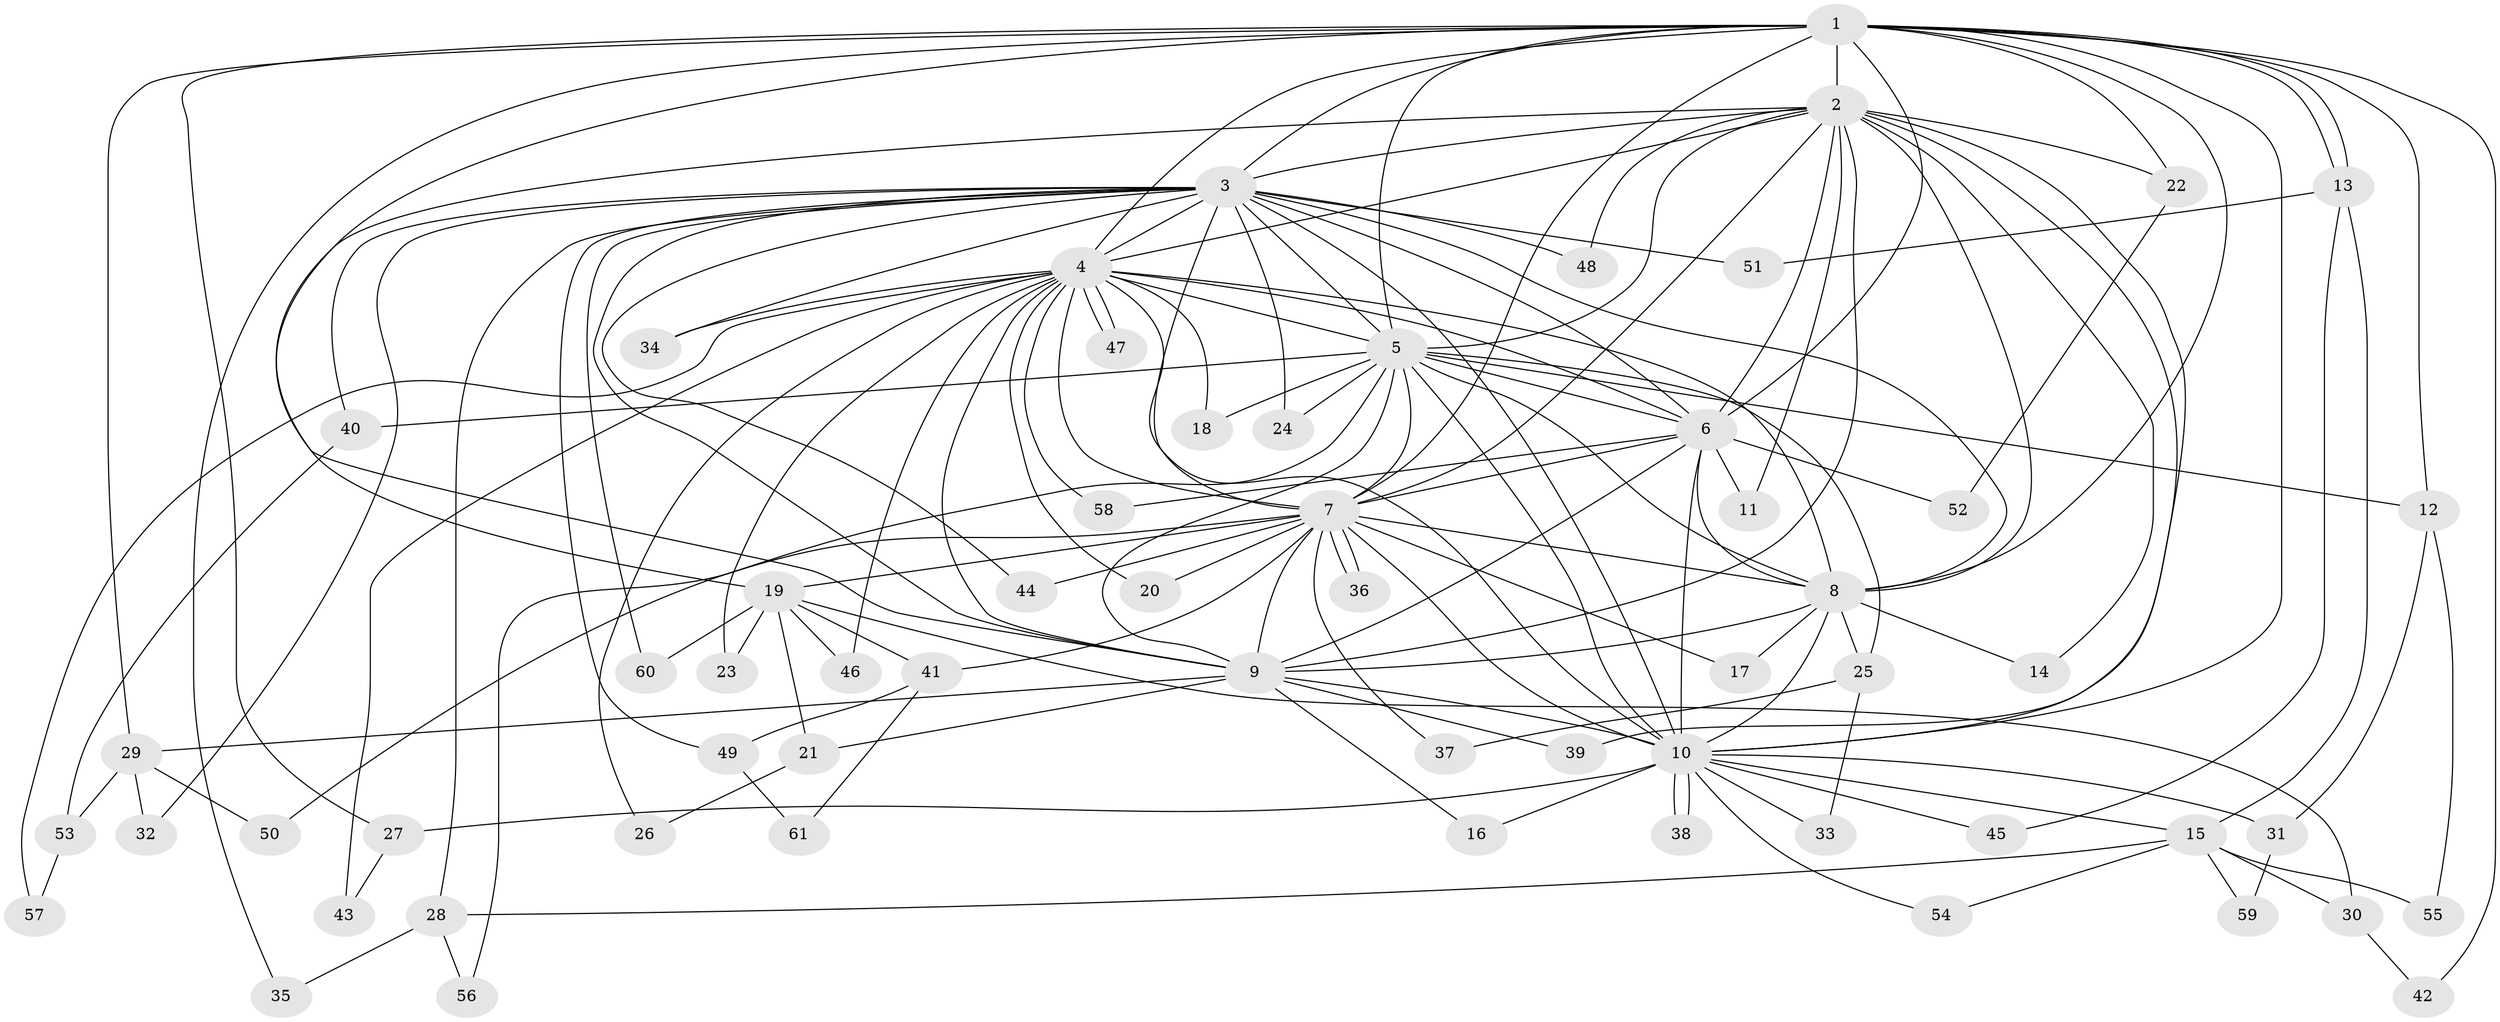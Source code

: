 // Generated by graph-tools (version 1.1) at 2025/13/03/09/25 04:13:55]
// undirected, 61 vertices, 147 edges
graph export_dot {
graph [start="1"]
  node [color=gray90,style=filled];
  1;
  2;
  3;
  4;
  5;
  6;
  7;
  8;
  9;
  10;
  11;
  12;
  13;
  14;
  15;
  16;
  17;
  18;
  19;
  20;
  21;
  22;
  23;
  24;
  25;
  26;
  27;
  28;
  29;
  30;
  31;
  32;
  33;
  34;
  35;
  36;
  37;
  38;
  39;
  40;
  41;
  42;
  43;
  44;
  45;
  46;
  47;
  48;
  49;
  50;
  51;
  52;
  53;
  54;
  55;
  56;
  57;
  58;
  59;
  60;
  61;
  1 -- 2;
  1 -- 3;
  1 -- 4;
  1 -- 5;
  1 -- 6;
  1 -- 7;
  1 -- 8;
  1 -- 9;
  1 -- 10;
  1 -- 12;
  1 -- 13;
  1 -- 13;
  1 -- 22;
  1 -- 27;
  1 -- 29;
  1 -- 35;
  1 -- 42;
  2 -- 3;
  2 -- 4;
  2 -- 5;
  2 -- 6;
  2 -- 7;
  2 -- 8;
  2 -- 9;
  2 -- 10;
  2 -- 11;
  2 -- 14;
  2 -- 19;
  2 -- 22;
  2 -- 39;
  2 -- 48;
  3 -- 4;
  3 -- 5;
  3 -- 6;
  3 -- 7;
  3 -- 8;
  3 -- 9;
  3 -- 10;
  3 -- 24;
  3 -- 28;
  3 -- 32;
  3 -- 34;
  3 -- 40;
  3 -- 44;
  3 -- 48;
  3 -- 49;
  3 -- 51;
  3 -- 60;
  4 -- 5;
  4 -- 6;
  4 -- 7;
  4 -- 8;
  4 -- 9;
  4 -- 10;
  4 -- 18;
  4 -- 20;
  4 -- 23;
  4 -- 26;
  4 -- 34;
  4 -- 43;
  4 -- 46;
  4 -- 47;
  4 -- 47;
  4 -- 57;
  4 -- 58;
  5 -- 6;
  5 -- 7;
  5 -- 8;
  5 -- 9;
  5 -- 10;
  5 -- 12;
  5 -- 18;
  5 -- 24;
  5 -- 25;
  5 -- 40;
  5 -- 56;
  6 -- 7;
  6 -- 8;
  6 -- 9;
  6 -- 10;
  6 -- 11;
  6 -- 52;
  6 -- 58;
  7 -- 8;
  7 -- 9;
  7 -- 10;
  7 -- 17;
  7 -- 19;
  7 -- 20;
  7 -- 36;
  7 -- 36;
  7 -- 37;
  7 -- 41;
  7 -- 44;
  7 -- 50;
  8 -- 9;
  8 -- 10;
  8 -- 14;
  8 -- 17;
  8 -- 25;
  9 -- 10;
  9 -- 16;
  9 -- 21;
  9 -- 29;
  9 -- 39;
  10 -- 15;
  10 -- 16;
  10 -- 27;
  10 -- 31;
  10 -- 33;
  10 -- 38;
  10 -- 38;
  10 -- 45;
  10 -- 54;
  12 -- 31;
  12 -- 55;
  13 -- 15;
  13 -- 45;
  13 -- 51;
  15 -- 28;
  15 -- 30;
  15 -- 54;
  15 -- 55;
  15 -- 59;
  19 -- 21;
  19 -- 23;
  19 -- 30;
  19 -- 41;
  19 -- 46;
  19 -- 60;
  21 -- 26;
  22 -- 52;
  25 -- 33;
  25 -- 37;
  27 -- 43;
  28 -- 35;
  28 -- 56;
  29 -- 32;
  29 -- 50;
  29 -- 53;
  30 -- 42;
  31 -- 59;
  40 -- 53;
  41 -- 49;
  41 -- 61;
  49 -- 61;
  53 -- 57;
}

